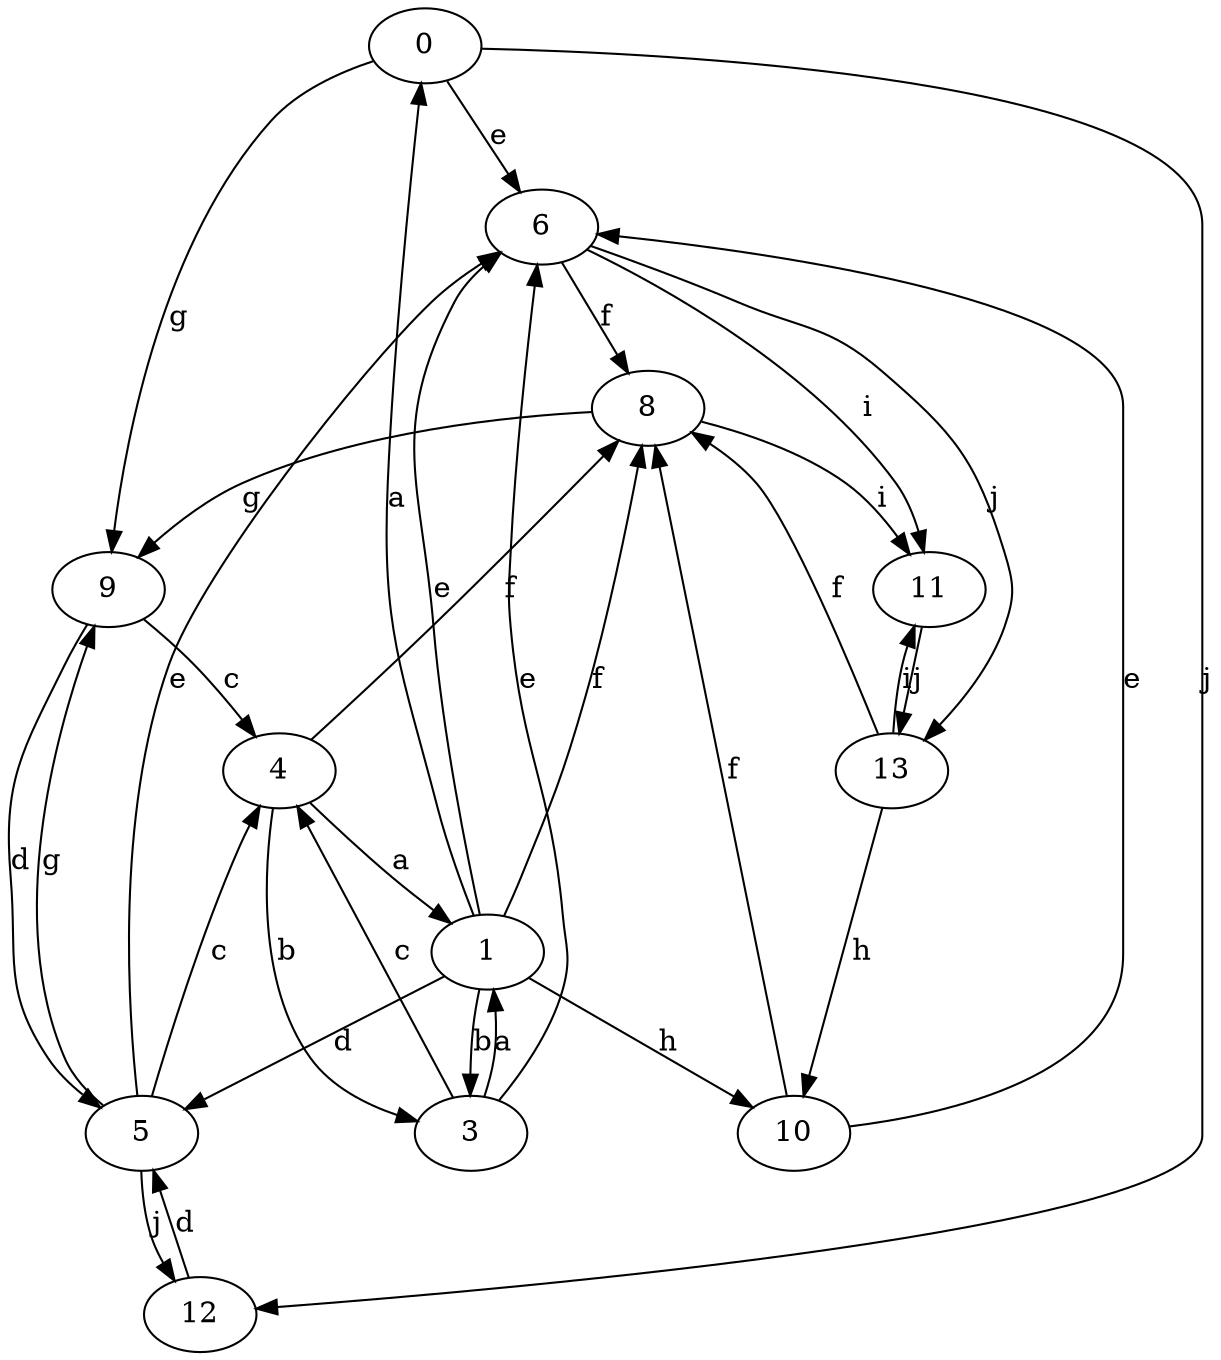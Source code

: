 strict digraph  {
0;
1;
3;
4;
5;
6;
8;
9;
10;
11;
12;
13;
0 -> 6  [label=e];
0 -> 9  [label=g];
0 -> 12  [label=j];
1 -> 0  [label=a];
1 -> 3  [label=b];
1 -> 5  [label=d];
1 -> 6  [label=e];
1 -> 8  [label=f];
1 -> 10  [label=h];
3 -> 1  [label=a];
3 -> 4  [label=c];
3 -> 6  [label=e];
4 -> 1  [label=a];
4 -> 3  [label=b];
4 -> 8  [label=f];
5 -> 4  [label=c];
5 -> 6  [label=e];
5 -> 9  [label=g];
5 -> 12  [label=j];
6 -> 8  [label=f];
6 -> 11  [label=i];
6 -> 13  [label=j];
8 -> 9  [label=g];
8 -> 11  [label=i];
9 -> 4  [label=c];
9 -> 5  [label=d];
10 -> 6  [label=e];
10 -> 8  [label=f];
11 -> 13  [label=j];
12 -> 5  [label=d];
13 -> 8  [label=f];
13 -> 10  [label=h];
13 -> 11  [label=i];
}
